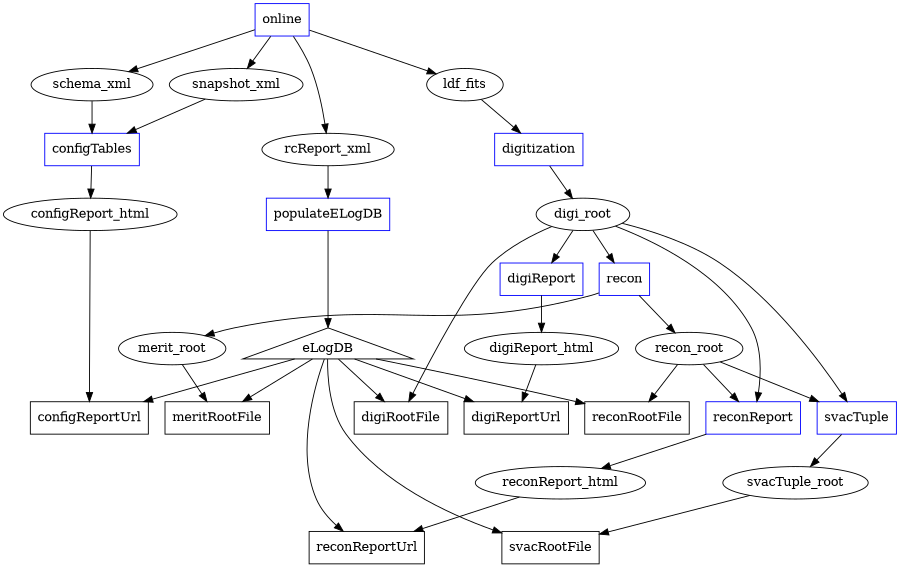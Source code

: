digraph iAndTPipeline {

#rotate=90;
size="6,6";

# processes
node [shape=box];
#
online [color=blue];
populateELogDB [color=blue];
configTables [color=blue];
configReportUrl;
digitization [color=blue];
digiRootFile;
digiReport [color=blue];
digiReportUrl;
recon [color=blue];
reconRootFile;
meritRootFile;
reconReport [color=blue];
reconReportUrl;
svacTuple [color=blue];
svacRootFile;

# datasets
node [shape=ellipse];
#
rcReport_xml;
schema_xml;
snapshot_xml;
ldf_fits;
configReport_html;
digi_root;
digiReport_html;
recon_root;
merit_root;
reconReport_html;
svacTuple_root;
#
# non-file dependency
#
eLogDB [shape=triangle];

online -> rcReport_xml;
online -> schema_xml;
online -> snapshot_xml;
online -> ldf_fits;

rcReport_xml -> populateELogDB;
populateELogDB -> eLogDB;

schema_xml -> configTables;
snapshot_xml -> configTables;
configTables -> configReport_html;
#
configReport_html -> configReportUrl;
eLogDB -> configReportUrl;

ldf_fits -> digitization;
digitization -> digi_root;
#
digi_root -> digiRootFile;
eLogDB -> digiRootFile;

digi_root -> digiReport;
digiReport -> digiReport_html;
#
digiReport_html -> digiReportUrl;
eLogDB -> digiReportUrl;

digi_root -> recon;
recon -> recon_root;
recon -> merit_root;
#
recon_root -> reconRootFile;
eLogDB -> reconRootFile;
#
merit_root -> meritRootFile;
eLogDB -> meritRootFile;

digi_root -> reconReport;
recon_root -> reconReport;
reconReport -> reconReport_html;
#
reconReport_html -> reconReportUrl;
eLogDB -> reconReportUrl;

digi_root -> svacTuple;
recon_root -> svacTuple;
svacTuple -> svacTuple_root;
#
svacTuple_root -> svacRootFile;
eLogDB -> svacRootFile;

}